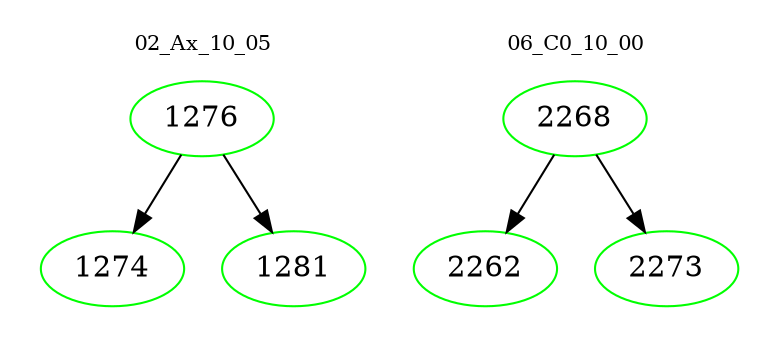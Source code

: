 digraph{
subgraph cluster_0 {
color = white
label = "02_Ax_10_05";
fontsize=10;
T0_1276 [label="1276", color="green"]
T0_1276 -> T0_1274 [color="black"]
T0_1274 [label="1274", color="green"]
T0_1276 -> T0_1281 [color="black"]
T0_1281 [label="1281", color="green"]
}
subgraph cluster_1 {
color = white
label = "06_C0_10_00";
fontsize=10;
T1_2268 [label="2268", color="green"]
T1_2268 -> T1_2262 [color="black"]
T1_2262 [label="2262", color="green"]
T1_2268 -> T1_2273 [color="black"]
T1_2273 [label="2273", color="green"]
}
}
